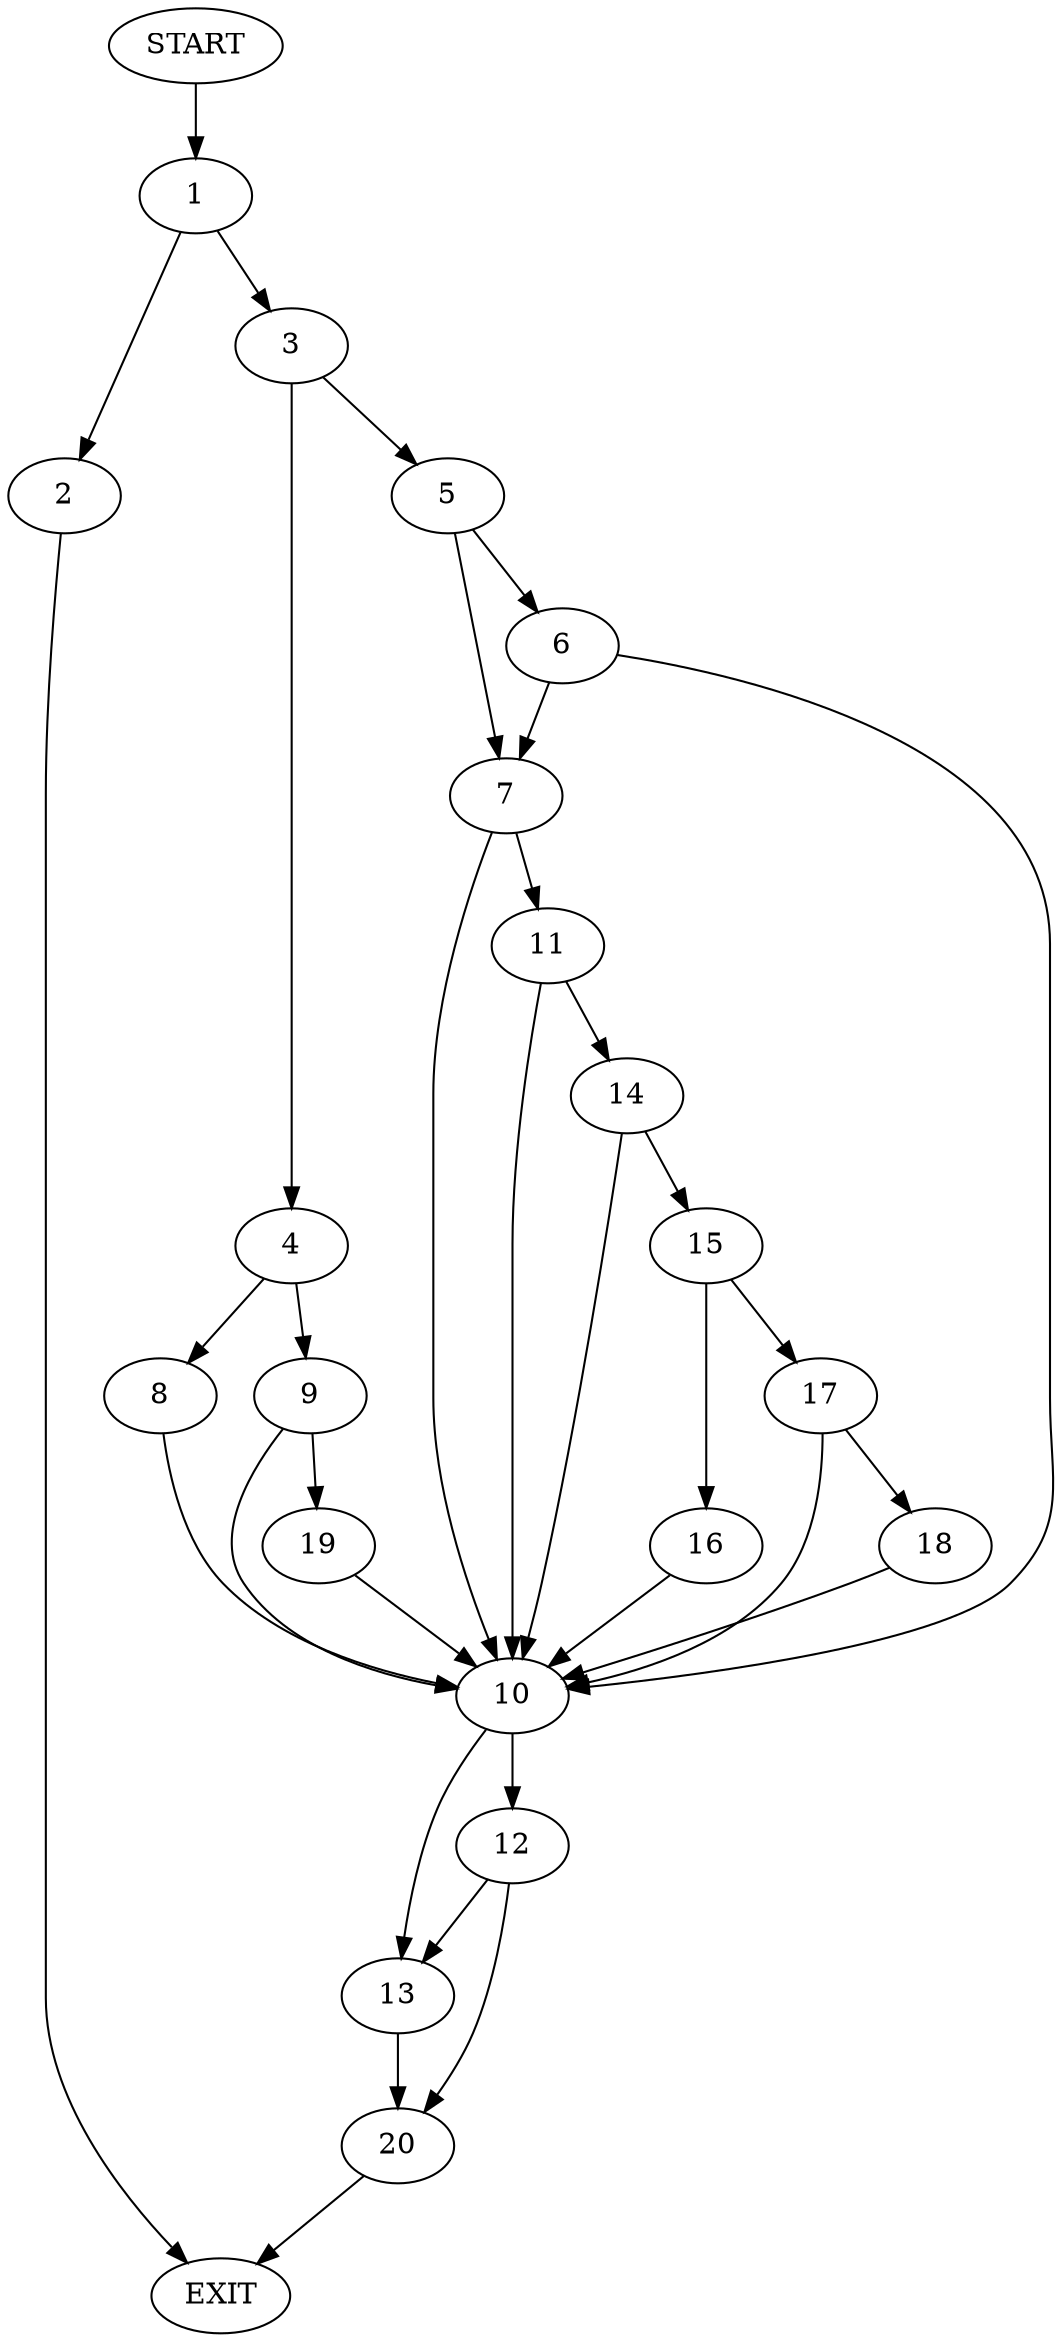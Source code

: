 digraph {
0 [label="START"]
21 [label="EXIT"]
0 -> 1
1 -> 2
1 -> 3
3 -> 4
3 -> 5
2 -> 21
5 -> 6
5 -> 7
4 -> 8
4 -> 9
7 -> 10
7 -> 11
6 -> 10
6 -> 7
10 -> 12
10 -> 13
11 -> 14
11 -> 10
14 -> 15
14 -> 10
15 -> 16
15 -> 17
17 -> 18
17 -> 10
16 -> 10
18 -> 10
8 -> 10
9 -> 10
9 -> 19
19 -> 10
13 -> 20
12 -> 20
12 -> 13
20 -> 21
}
